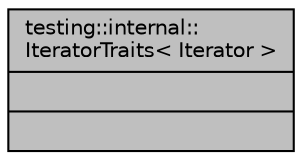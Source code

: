 digraph "testing::internal::IteratorTraits&lt; Iterator &gt;"
{
 // LATEX_PDF_SIZE
  edge [fontname="Helvetica",fontsize="10",labelfontname="Helvetica",labelfontsize="10"];
  node [fontname="Helvetica",fontsize="10",shape=record];
  Node1 [label="{testing::internal::\lIteratorTraits\< Iterator \>\n||}",height=0.2,width=0.4,color="black", fillcolor="grey75", style="filled", fontcolor="black",tooltip=" "];
}
